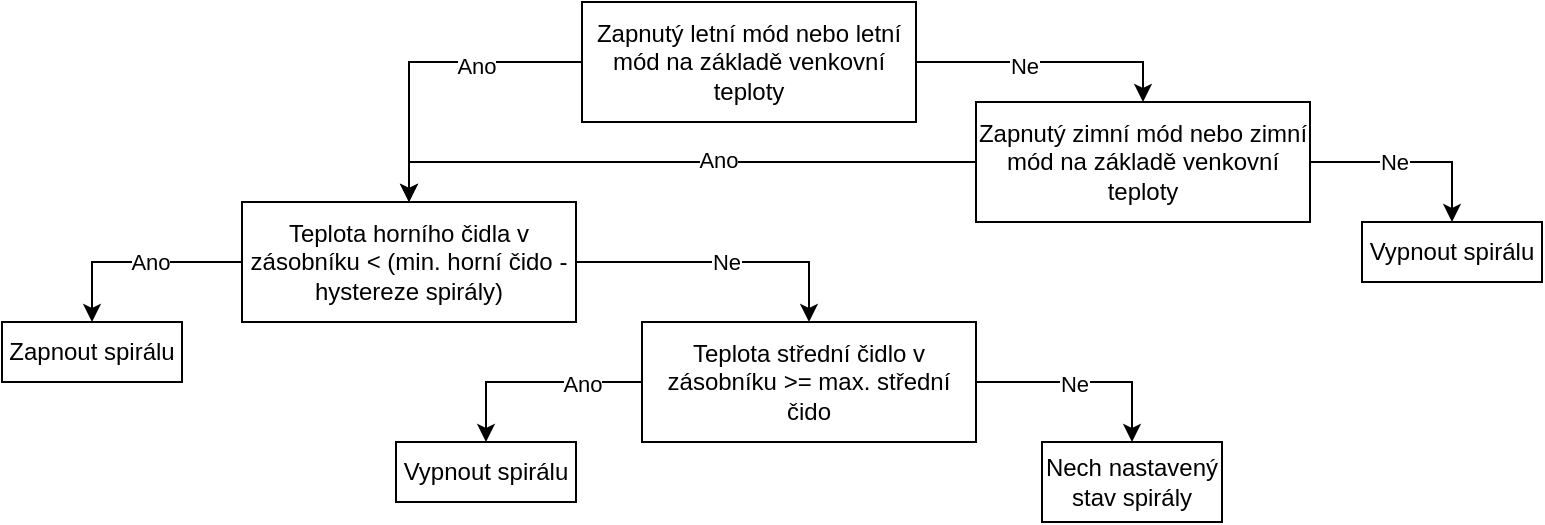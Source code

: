 <mxfile version="21.3.7" type="device">
  <diagram name="Page-1" id="-enPUACDEl2d51MY0unk">
    <mxGraphModel dx="978" dy="571" grid="1" gridSize="10" guides="1" tooltips="1" connect="1" arrows="1" fold="1" page="1" pageScale="1" pageWidth="1169" pageHeight="827" math="0" shadow="0">
      <root>
        <mxCell id="0" />
        <mxCell id="1" parent="0" />
        <mxCell id="XCvN_cgMxn0ItQqb8EL2-18" style="edgeStyle=orthogonalEdgeStyle;rounded=0;orthogonalLoop=1;jettySize=auto;html=1;entryX=0.5;entryY=0;entryDx=0;entryDy=0;" edge="1" parent="1" source="XCvN_cgMxn0ItQqb8EL2-1" target="XCvN_cgMxn0ItQqb8EL2-2">
          <mxGeometry relative="1" as="geometry" />
        </mxCell>
        <mxCell id="XCvN_cgMxn0ItQqb8EL2-19" value="Ano" style="edgeLabel;html=1;align=center;verticalAlign=middle;resizable=0;points=[];" vertex="1" connectable="0" parent="XCvN_cgMxn0ItQqb8EL2-18">
          <mxGeometry x="-0.317" y="2" relative="1" as="geometry">
            <mxPoint as="offset" />
          </mxGeometry>
        </mxCell>
        <mxCell id="XCvN_cgMxn0ItQqb8EL2-21" style="edgeStyle=orthogonalEdgeStyle;rounded=0;orthogonalLoop=1;jettySize=auto;html=1;exitX=1;exitY=0.5;exitDx=0;exitDy=0;entryX=0.5;entryY=0;entryDx=0;entryDy=0;" edge="1" parent="1" source="XCvN_cgMxn0ItQqb8EL2-1" target="XCvN_cgMxn0ItQqb8EL2-20">
          <mxGeometry relative="1" as="geometry" />
        </mxCell>
        <mxCell id="XCvN_cgMxn0ItQqb8EL2-22" value="Ne" style="edgeLabel;html=1;align=center;verticalAlign=middle;resizable=0;points=[];" vertex="1" connectable="0" parent="XCvN_cgMxn0ItQqb8EL2-21">
          <mxGeometry x="-0.2" y="-2" relative="1" as="geometry">
            <mxPoint as="offset" />
          </mxGeometry>
        </mxCell>
        <mxCell id="XCvN_cgMxn0ItQqb8EL2-1" value="Zapnutý letní mód nebo letní mód na základě venkovní teploty" style="rounded=0;whiteSpace=wrap;html=1;" vertex="1" parent="1">
          <mxGeometry x="500" y="180" width="167" height="60" as="geometry" />
        </mxCell>
        <mxCell id="XCvN_cgMxn0ItQqb8EL2-8" style="edgeStyle=orthogonalEdgeStyle;rounded=0;orthogonalLoop=1;jettySize=auto;html=1;entryX=0.5;entryY=0;entryDx=0;entryDy=0;" edge="1" parent="1" source="XCvN_cgMxn0ItQqb8EL2-2" target="XCvN_cgMxn0ItQqb8EL2-4">
          <mxGeometry relative="1" as="geometry" />
        </mxCell>
        <mxCell id="XCvN_cgMxn0ItQqb8EL2-9" value="Ano" style="edgeLabel;html=1;align=center;verticalAlign=middle;resizable=0;points=[];" vertex="1" connectable="0" parent="XCvN_cgMxn0ItQqb8EL2-8">
          <mxGeometry x="-0.118" relative="1" as="geometry">
            <mxPoint as="offset" />
          </mxGeometry>
        </mxCell>
        <mxCell id="XCvN_cgMxn0ItQqb8EL2-11" style="edgeStyle=orthogonalEdgeStyle;rounded=0;orthogonalLoop=1;jettySize=auto;html=1;exitX=1;exitY=0.5;exitDx=0;exitDy=0;entryX=0.5;entryY=0;entryDx=0;entryDy=0;" edge="1" parent="1" source="XCvN_cgMxn0ItQqb8EL2-2" target="XCvN_cgMxn0ItQqb8EL2-6">
          <mxGeometry relative="1" as="geometry" />
        </mxCell>
        <mxCell id="XCvN_cgMxn0ItQqb8EL2-12" value="Ne" style="edgeLabel;html=1;align=center;verticalAlign=middle;resizable=0;points=[];" vertex="1" connectable="0" parent="XCvN_cgMxn0ItQqb8EL2-11">
          <mxGeometry x="0.022" relative="1" as="geometry">
            <mxPoint as="offset" />
          </mxGeometry>
        </mxCell>
        <mxCell id="XCvN_cgMxn0ItQqb8EL2-2" value="Teplota horního čidla v zásobníku &amp;lt; (min. horní čido - hystereze spirály)" style="rounded=0;whiteSpace=wrap;html=1;" vertex="1" parent="1">
          <mxGeometry x="330" y="280" width="167" height="60" as="geometry" />
        </mxCell>
        <mxCell id="XCvN_cgMxn0ItQqb8EL2-4" value="Zapnout spirálu" style="rounded=0;whiteSpace=wrap;html=1;" vertex="1" parent="1">
          <mxGeometry x="210" y="340" width="90" height="30" as="geometry" />
        </mxCell>
        <mxCell id="XCvN_cgMxn0ItQqb8EL2-13" style="edgeStyle=orthogonalEdgeStyle;rounded=0;orthogonalLoop=1;jettySize=auto;html=1;entryX=0.5;entryY=0;entryDx=0;entryDy=0;" edge="1" parent="1" source="XCvN_cgMxn0ItQqb8EL2-6" target="XCvN_cgMxn0ItQqb8EL2-10">
          <mxGeometry relative="1" as="geometry" />
        </mxCell>
        <mxCell id="XCvN_cgMxn0ItQqb8EL2-14" value="Ano" style="edgeLabel;html=1;align=center;verticalAlign=middle;resizable=0;points=[];" vertex="1" connectable="0" parent="XCvN_cgMxn0ItQqb8EL2-13">
          <mxGeometry x="-0.449" y="1" relative="1" as="geometry">
            <mxPoint as="offset" />
          </mxGeometry>
        </mxCell>
        <mxCell id="XCvN_cgMxn0ItQqb8EL2-16" style="edgeStyle=orthogonalEdgeStyle;rounded=0;orthogonalLoop=1;jettySize=auto;html=1;exitX=1;exitY=0.5;exitDx=0;exitDy=0;entryX=0.5;entryY=0;entryDx=0;entryDy=0;" edge="1" parent="1" source="XCvN_cgMxn0ItQqb8EL2-6" target="XCvN_cgMxn0ItQqb8EL2-15">
          <mxGeometry relative="1" as="geometry" />
        </mxCell>
        <mxCell id="XCvN_cgMxn0ItQqb8EL2-17" value="Ne" style="edgeLabel;html=1;align=center;verticalAlign=middle;resizable=0;points=[];" vertex="1" connectable="0" parent="XCvN_cgMxn0ItQqb8EL2-16">
          <mxGeometry x="-0.096" y="-1" relative="1" as="geometry">
            <mxPoint as="offset" />
          </mxGeometry>
        </mxCell>
        <mxCell id="XCvN_cgMxn0ItQqb8EL2-6" value="Teplota střední čidlo v zásobníku &amp;gt;= max. střední čido" style="rounded=0;whiteSpace=wrap;html=1;" vertex="1" parent="1">
          <mxGeometry x="530" y="340" width="167" height="60" as="geometry" />
        </mxCell>
        <mxCell id="XCvN_cgMxn0ItQqb8EL2-10" value="Vypnout spirálu" style="rounded=0;whiteSpace=wrap;html=1;" vertex="1" parent="1">
          <mxGeometry x="407" y="400" width="90" height="30" as="geometry" />
        </mxCell>
        <mxCell id="XCvN_cgMxn0ItQqb8EL2-15" value="Nech nastavený stav spirály" style="rounded=0;whiteSpace=wrap;html=1;" vertex="1" parent="1">
          <mxGeometry x="730" y="400" width="90" height="40" as="geometry" />
        </mxCell>
        <mxCell id="XCvN_cgMxn0ItQqb8EL2-38" style="edgeStyle=orthogonalEdgeStyle;rounded=0;orthogonalLoop=1;jettySize=auto;html=1;entryX=0.5;entryY=0;entryDx=0;entryDy=0;" edge="1" parent="1" source="XCvN_cgMxn0ItQqb8EL2-20" target="XCvN_cgMxn0ItQqb8EL2-2">
          <mxGeometry relative="1" as="geometry" />
        </mxCell>
        <mxCell id="XCvN_cgMxn0ItQqb8EL2-42" value="Ano" style="edgeLabel;html=1;align=center;verticalAlign=middle;resizable=0;points=[];" vertex="1" connectable="0" parent="XCvN_cgMxn0ItQqb8EL2-38">
          <mxGeometry x="-0.147" y="-1" relative="1" as="geometry">
            <mxPoint as="offset" />
          </mxGeometry>
        </mxCell>
        <mxCell id="XCvN_cgMxn0ItQqb8EL2-40" style="edgeStyle=orthogonalEdgeStyle;rounded=0;orthogonalLoop=1;jettySize=auto;html=1;exitX=1;exitY=0.5;exitDx=0;exitDy=0;entryX=0.5;entryY=0;entryDx=0;entryDy=0;" edge="1" parent="1" source="XCvN_cgMxn0ItQqb8EL2-20" target="XCvN_cgMxn0ItQqb8EL2-39">
          <mxGeometry relative="1" as="geometry" />
        </mxCell>
        <mxCell id="XCvN_cgMxn0ItQqb8EL2-41" value="Ne" style="edgeLabel;html=1;align=center;verticalAlign=middle;resizable=0;points=[];" vertex="1" connectable="0" parent="XCvN_cgMxn0ItQqb8EL2-40">
          <mxGeometry x="-0.166" relative="1" as="geometry">
            <mxPoint as="offset" />
          </mxGeometry>
        </mxCell>
        <mxCell id="XCvN_cgMxn0ItQqb8EL2-20" value="Zapnutý zimní mód nebo zimní mód na základě venkovní teploty" style="rounded=0;whiteSpace=wrap;html=1;" vertex="1" parent="1">
          <mxGeometry x="697" y="230" width="167" height="60" as="geometry" />
        </mxCell>
        <mxCell id="XCvN_cgMxn0ItQqb8EL2-39" value="Vypnout spirálu" style="rounded=0;whiteSpace=wrap;html=1;" vertex="1" parent="1">
          <mxGeometry x="890" y="290" width="90" height="30" as="geometry" />
        </mxCell>
      </root>
    </mxGraphModel>
  </diagram>
</mxfile>
